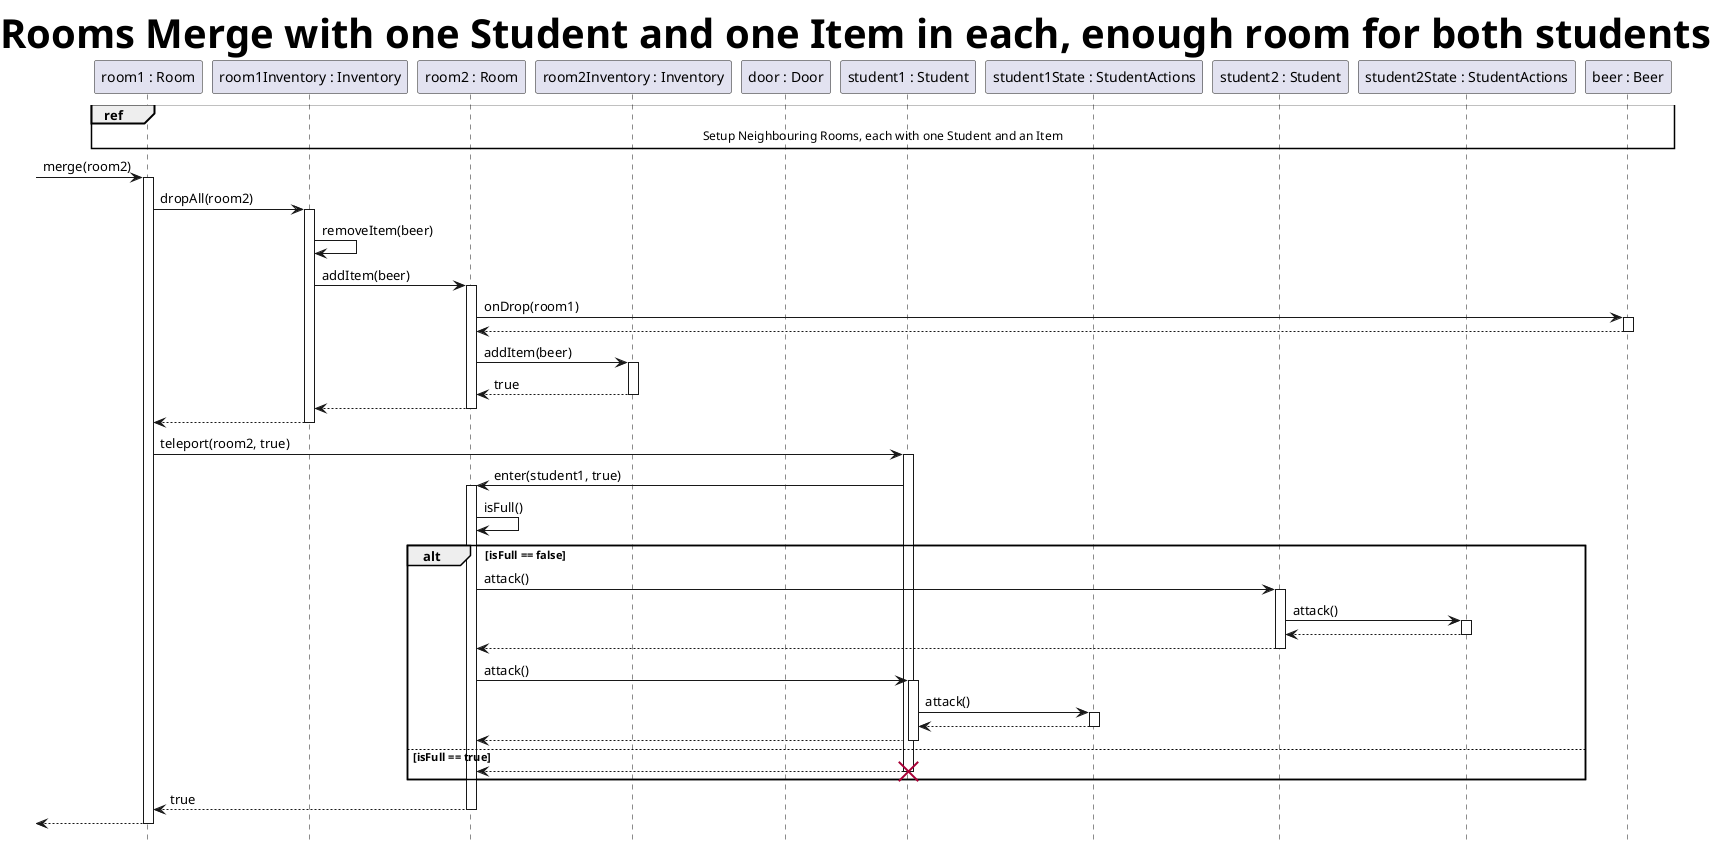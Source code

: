 @startuml StudentsMerge
skinparam headerFontSize 40
skinparam HeaderFontColor #000000
skinparam HeaderFontStyle bold
header Rooms Merge with one Student and one Item in each, enough room for both students
hide footbox

participant R1 as "room1 : Room"
participant R1I as "room1Inventory : Inventory"
participant R2 as "room2 : Room"
participant R2I as "room2Inventory : Inventory"
participant D as "door : Door"

participant S1 as "student1 : Student"
participant S1S as "student1State : StudentActions"

participant S2 as "student2 : Student"
participant S2S as "student2State : StudentActions"

participant B as "beer : Beer"

ref over R1, B : Setup Neighbouring Rooms, each with one Student and an Item
-> R1 ++: merge(room2)
R1 -> R1I ++: dropAll(room2)
    R1I -> R1I : removeItem(beer)

    R1I -> R2 ++: addItem(beer)
    R2 -> B ++ : onDrop(room1)
    return
    R2 -> R2I ++: addItem(beer)
    return true
    return
return

R1 -> S1 ++: teleport(room2, true)
S1 -> R2 ++: enter(student1, true)

R2 -> R2 : isFull()
alt isFull == false
    R2 -> S2 ++ : attack()
    S2 -> S2S ++ : attack()
    return
    return
    R2 -> S1 ++ : attack()
    S1 -> S1S ++ : attack()
    return
    S1 --> R2 --
else isFull == true
     S1 --> R2 --
    destroy S1
end
R2 --> R1 -- : true
return

@enduml